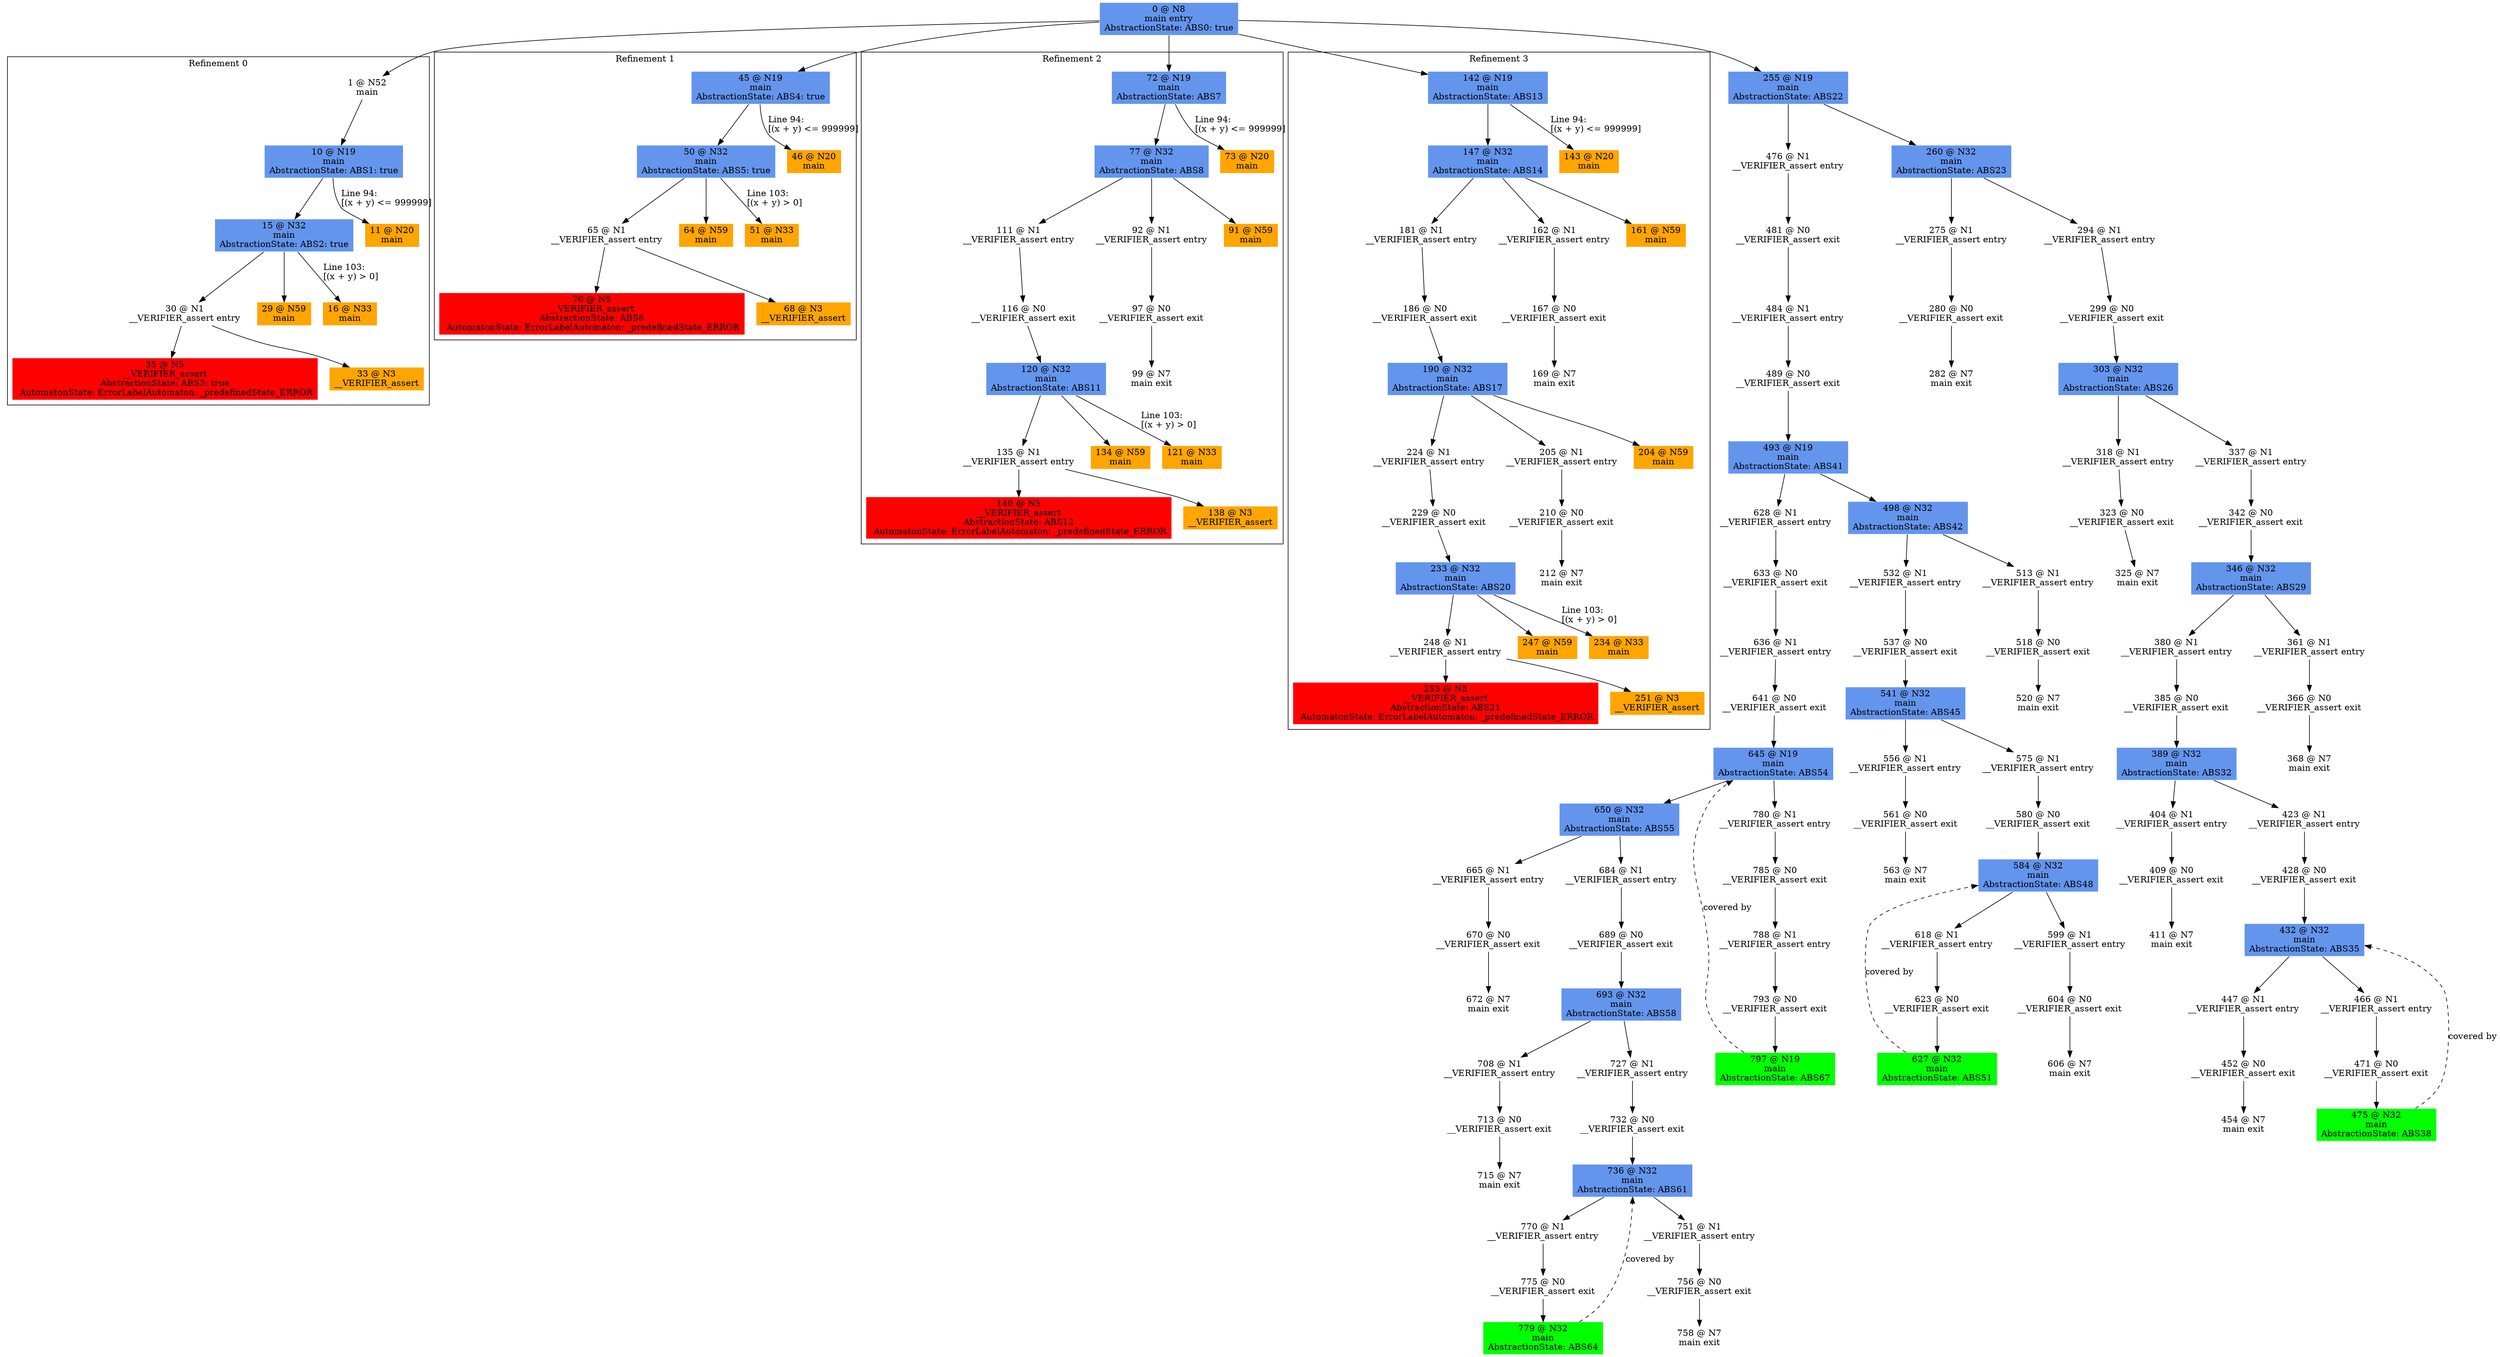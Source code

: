 digraph ARG {
node [style="filled" shape="box" color="white"]
subgraph cluster_0 {
label="Refinement 0"
1 [label="1 @ N52\nmain\n" id="1"]
10 [fillcolor="cornflowerblue" label="10 @ N19\nmain\nAbstractionState: ABS1: true\n" id="10"]
15 [fillcolor="cornflowerblue" label="15 @ N32\nmain\nAbstractionState: ABS2: true\n" id="15"]
30 [label="30 @ N1\n__VERIFIER_assert entry\n" id="30"]
35 [fillcolor="red" label="35 @ N5\n__VERIFIER_assert\nAbstractionState: ABS3: true\n AutomatonState: ErrorLabelAutomaton: _predefinedState_ERROR\n" id="35"]
33 [fillcolor="orange" label="33 @ N3\n__VERIFIER_assert\n" id="33"]
29 [fillcolor="orange" label="29 @ N59\nmain\n" id="29"]
16 [fillcolor="orange" label="16 @ N33\nmain\n" id="16"]
11 [fillcolor="orange" label="11 @ N20\nmain\n" id="11"]
1 -> 10 []
10 -> 11 [label="Line 94: \l[(x + y) <= 999999]\l" id="10 -> 11"]
10 -> 15 []
15 -> 16 [label="Line 103: \l[(x + y) > 0]\l" id="15 -> 16"]
15 -> 29 []
15 -> 30 []
30 -> 33 []
30 -> 35 []
}
0 -> 1
subgraph cluster_1 {
label="Refinement 1"
45 [fillcolor="cornflowerblue" label="45 @ N19\nmain\nAbstractionState: ABS4: true\n" id="45"]
50 [fillcolor="cornflowerblue" label="50 @ N32\nmain\nAbstractionState: ABS5: true\n" id="50"]
65 [label="65 @ N1\n__VERIFIER_assert entry\n" id="65"]
70 [fillcolor="red" label="70 @ N5\n__VERIFIER_assert\nAbstractionState: ABS6\n AutomatonState: ErrorLabelAutomaton: _predefinedState_ERROR\n" id="70"]
68 [fillcolor="orange" label="68 @ N3\n__VERIFIER_assert\n" id="68"]
64 [fillcolor="orange" label="64 @ N59\nmain\n" id="64"]
51 [fillcolor="orange" label="51 @ N33\nmain\n" id="51"]
46 [fillcolor="orange" label="46 @ N20\nmain\n" id="46"]
45 -> 46 [label="Line 94: \l[(x + y) <= 999999]\l" id="45 -> 46"]
45 -> 50 []
50 -> 51 [label="Line 103: \l[(x + y) > 0]\l" id="50 -> 51"]
50 -> 64 []
50 -> 65 []
65 -> 68 []
65 -> 70 []
}
0 -> 45
subgraph cluster_2 {
label="Refinement 2"
72 [fillcolor="cornflowerblue" label="72 @ N19\nmain\nAbstractionState: ABS7\n" id="72"]
77 [fillcolor="cornflowerblue" label="77 @ N32\nmain\nAbstractionState: ABS8\n" id="77"]
111 [label="111 @ N1\n__VERIFIER_assert entry\n" id="111"]
116 [label="116 @ N0\n__VERIFIER_assert exit\n" id="116"]
120 [fillcolor="cornflowerblue" label="120 @ N32\nmain\nAbstractionState: ABS11\n" id="120"]
135 [label="135 @ N1\n__VERIFIER_assert entry\n" id="135"]
140 [fillcolor="red" label="140 @ N5\n__VERIFIER_assert\nAbstractionState: ABS12\n AutomatonState: ErrorLabelAutomaton: _predefinedState_ERROR\n" id="140"]
138 [fillcolor="orange" label="138 @ N3\n__VERIFIER_assert\n" id="138"]
134 [fillcolor="orange" label="134 @ N59\nmain\n" id="134"]
121 [fillcolor="orange" label="121 @ N33\nmain\n" id="121"]
92 [label="92 @ N1\n__VERIFIER_assert entry\n" id="92"]
97 [label="97 @ N0\n__VERIFIER_assert exit\n" id="97"]
99 [label="99 @ N7\nmain exit\n" id="99"]
91 [fillcolor="orange" label="91 @ N59\nmain\n" id="91"]
73 [fillcolor="orange" label="73 @ N20\nmain\n" id="73"]
72 -> 73 [label="Line 94: \l[(x + y) <= 999999]\l" id="72 -> 73"]
72 -> 77 []
77 -> 91 []
77 -> 92 []
77 -> 111 []
111 -> 116 []
116 -> 120 []
120 -> 121 [label="Line 103: \l[(x + y) > 0]\l" id="120 -> 121"]
120 -> 134 []
120 -> 135 []
135 -> 138 []
135 -> 140 []
92 -> 97 []
97 -> 99 []
}
0 -> 72
subgraph cluster_3 {
label="Refinement 3"
142 [fillcolor="cornflowerblue" label="142 @ N19\nmain\nAbstractionState: ABS13\n" id="142"]
147 [fillcolor="cornflowerblue" label="147 @ N32\nmain\nAbstractionState: ABS14\n" id="147"]
181 [label="181 @ N1\n__VERIFIER_assert entry\n" id="181"]
186 [label="186 @ N0\n__VERIFIER_assert exit\n" id="186"]
190 [fillcolor="cornflowerblue" label="190 @ N32\nmain\nAbstractionState: ABS17\n" id="190"]
224 [label="224 @ N1\n__VERIFIER_assert entry\n" id="224"]
229 [label="229 @ N0\n__VERIFIER_assert exit\n" id="229"]
233 [fillcolor="cornflowerblue" label="233 @ N32\nmain\nAbstractionState: ABS20\n" id="233"]
248 [label="248 @ N1\n__VERIFIER_assert entry\n" id="248"]
253 [fillcolor="red" label="253 @ N5\n__VERIFIER_assert\nAbstractionState: ABS21\n AutomatonState: ErrorLabelAutomaton: _predefinedState_ERROR\n" id="253"]
251 [fillcolor="orange" label="251 @ N3\n__VERIFIER_assert\n" id="251"]
247 [fillcolor="orange" label="247 @ N59\nmain\n" id="247"]
234 [fillcolor="orange" label="234 @ N33\nmain\n" id="234"]
205 [label="205 @ N1\n__VERIFIER_assert entry\n" id="205"]
210 [label="210 @ N0\n__VERIFIER_assert exit\n" id="210"]
212 [label="212 @ N7\nmain exit\n" id="212"]
204 [fillcolor="orange" label="204 @ N59\nmain\n" id="204"]
162 [label="162 @ N1\n__VERIFIER_assert entry\n" id="162"]
167 [label="167 @ N0\n__VERIFIER_assert exit\n" id="167"]
169 [label="169 @ N7\nmain exit\n" id="169"]
161 [fillcolor="orange" label="161 @ N59\nmain\n" id="161"]
143 [fillcolor="orange" label="143 @ N20\nmain\n" id="143"]
142 -> 143 [label="Line 94: \l[(x + y) <= 999999]\l" id="142 -> 143"]
142 -> 147 []
147 -> 161 []
147 -> 162 []
147 -> 181 []
181 -> 186 []
186 -> 190 []
190 -> 204 []
190 -> 205 []
190 -> 224 []
224 -> 229 []
229 -> 233 []
233 -> 234 [label="Line 103: \l[(x + y) > 0]\l" id="233 -> 234"]
233 -> 247 []
233 -> 248 []
248 -> 251 []
248 -> 253 []
205 -> 210 []
210 -> 212 []
162 -> 167 []
167 -> 169 []
}
0 -> 142
0 [fillcolor="cornflowerblue" label="0 @ N8\nmain entry\nAbstractionState: ABS0: true\n" id="0"]
255 [fillcolor="cornflowerblue" label="255 @ N19\nmain\nAbstractionState: ABS22\n" id="255"]
476 [label="476 @ N1\n__VERIFIER_assert entry\n" id="476"]
481 [label="481 @ N0\n__VERIFIER_assert exit\n" id="481"]
484 [label="484 @ N1\n__VERIFIER_assert entry\n" id="484"]
489 [label="489 @ N0\n__VERIFIER_assert exit\n" id="489"]
493 [fillcolor="cornflowerblue" label="493 @ N19\nmain\nAbstractionState: ABS41\n" id="493"]
628 [label="628 @ N1\n__VERIFIER_assert entry\n" id="628"]
633 [label="633 @ N0\n__VERIFIER_assert exit\n" id="633"]
636 [label="636 @ N1\n__VERIFIER_assert entry\n" id="636"]
641 [label="641 @ N0\n__VERIFIER_assert exit\n" id="641"]
645 [fillcolor="cornflowerblue" label="645 @ N19\nmain\nAbstractionState: ABS54\n" id="645"]
780 [label="780 @ N1\n__VERIFIER_assert entry\n" id="780"]
785 [label="785 @ N0\n__VERIFIER_assert exit\n" id="785"]
788 [label="788 @ N1\n__VERIFIER_assert entry\n" id="788"]
793 [label="793 @ N0\n__VERIFIER_assert exit\n" id="793"]
797 [fillcolor="green" label="797 @ N19\nmain\nAbstractionState: ABS67\n" id="797"]
650 [fillcolor="cornflowerblue" label="650 @ N32\nmain\nAbstractionState: ABS55\n" id="650"]
684 [label="684 @ N1\n__VERIFIER_assert entry\n" id="684"]
689 [label="689 @ N0\n__VERIFIER_assert exit\n" id="689"]
693 [fillcolor="cornflowerblue" label="693 @ N32\nmain\nAbstractionState: ABS58\n" id="693"]
727 [label="727 @ N1\n__VERIFIER_assert entry\n" id="727"]
732 [label="732 @ N0\n__VERIFIER_assert exit\n" id="732"]
736 [fillcolor="cornflowerblue" label="736 @ N32\nmain\nAbstractionState: ABS61\n" id="736"]
770 [label="770 @ N1\n__VERIFIER_assert entry\n" id="770"]
775 [label="775 @ N0\n__VERIFIER_assert exit\n" id="775"]
779 [fillcolor="green" label="779 @ N32\nmain\nAbstractionState: ABS64\n" id="779"]
751 [label="751 @ N1\n__VERIFIER_assert entry\n" id="751"]
756 [label="756 @ N0\n__VERIFIER_assert exit\n" id="756"]
758 [label="758 @ N7\nmain exit\n" id="758"]
708 [label="708 @ N1\n__VERIFIER_assert entry\n" id="708"]
713 [label="713 @ N0\n__VERIFIER_assert exit\n" id="713"]
715 [label="715 @ N7\nmain exit\n" id="715"]
665 [label="665 @ N1\n__VERIFIER_assert entry\n" id="665"]
670 [label="670 @ N0\n__VERIFIER_assert exit\n" id="670"]
672 [label="672 @ N7\nmain exit\n" id="672"]
498 [fillcolor="cornflowerblue" label="498 @ N32\nmain\nAbstractionState: ABS42\n" id="498"]
532 [label="532 @ N1\n__VERIFIER_assert entry\n" id="532"]
537 [label="537 @ N0\n__VERIFIER_assert exit\n" id="537"]
541 [fillcolor="cornflowerblue" label="541 @ N32\nmain\nAbstractionState: ABS45\n" id="541"]
575 [label="575 @ N1\n__VERIFIER_assert entry\n" id="575"]
580 [label="580 @ N0\n__VERIFIER_assert exit\n" id="580"]
584 [fillcolor="cornflowerblue" label="584 @ N32\nmain\nAbstractionState: ABS48\n" id="584"]
618 [label="618 @ N1\n__VERIFIER_assert entry\n" id="618"]
623 [label="623 @ N0\n__VERIFIER_assert exit\n" id="623"]
627 [fillcolor="green" label="627 @ N32\nmain\nAbstractionState: ABS51\n" id="627"]
599 [label="599 @ N1\n__VERIFIER_assert entry\n" id="599"]
604 [label="604 @ N0\n__VERIFIER_assert exit\n" id="604"]
606 [label="606 @ N7\nmain exit\n" id="606"]
556 [label="556 @ N1\n__VERIFIER_assert entry\n" id="556"]
561 [label="561 @ N0\n__VERIFIER_assert exit\n" id="561"]
563 [label="563 @ N7\nmain exit\n" id="563"]
513 [label="513 @ N1\n__VERIFIER_assert entry\n" id="513"]
518 [label="518 @ N0\n__VERIFIER_assert exit\n" id="518"]
520 [label="520 @ N7\nmain exit\n" id="520"]
260 [fillcolor="cornflowerblue" label="260 @ N32\nmain\nAbstractionState: ABS23\n" id="260"]
294 [label="294 @ N1\n__VERIFIER_assert entry\n" id="294"]
299 [label="299 @ N0\n__VERIFIER_assert exit\n" id="299"]
303 [fillcolor="cornflowerblue" label="303 @ N32\nmain\nAbstractionState: ABS26\n" id="303"]
337 [label="337 @ N1\n__VERIFIER_assert entry\n" id="337"]
342 [label="342 @ N0\n__VERIFIER_assert exit\n" id="342"]
346 [fillcolor="cornflowerblue" label="346 @ N32\nmain\nAbstractionState: ABS29\n" id="346"]
380 [label="380 @ N1\n__VERIFIER_assert entry\n" id="380"]
385 [label="385 @ N0\n__VERIFIER_assert exit\n" id="385"]
389 [fillcolor="cornflowerblue" label="389 @ N32\nmain\nAbstractionState: ABS32\n" id="389"]
423 [label="423 @ N1\n__VERIFIER_assert entry\n" id="423"]
428 [label="428 @ N0\n__VERIFIER_assert exit\n" id="428"]
432 [fillcolor="cornflowerblue" label="432 @ N32\nmain\nAbstractionState: ABS35\n" id="432"]
466 [label="466 @ N1\n__VERIFIER_assert entry\n" id="466"]
471 [label="471 @ N0\n__VERIFIER_assert exit\n" id="471"]
475 [fillcolor="green" label="475 @ N32\nmain\nAbstractionState: ABS38\n" id="475"]
447 [label="447 @ N1\n__VERIFIER_assert entry\n" id="447"]
452 [label="452 @ N0\n__VERIFIER_assert exit\n" id="452"]
454 [label="454 @ N7\nmain exit\n" id="454"]
404 [label="404 @ N1\n__VERIFIER_assert entry\n" id="404"]
409 [label="409 @ N0\n__VERIFIER_assert exit\n" id="409"]
411 [label="411 @ N7\nmain exit\n" id="411"]
361 [label="361 @ N1\n__VERIFIER_assert entry\n" id="361"]
366 [label="366 @ N0\n__VERIFIER_assert exit\n" id="366"]
368 [label="368 @ N7\nmain exit\n" id="368"]
318 [label="318 @ N1\n__VERIFIER_assert entry\n" id="318"]
323 [label="323 @ N0\n__VERIFIER_assert exit\n" id="323"]
325 [label="325 @ N7\nmain exit\n" id="325"]
275 [label="275 @ N1\n__VERIFIER_assert entry\n" id="275"]
280 [label="280 @ N0\n__VERIFIER_assert exit\n" id="280"]
282 [label="282 @ N7\nmain exit\n" id="282"]
0 -> 255 []
255 -> 260 []
255 -> 476 []
476 -> 481 []
481 -> 484 []
484 -> 489 []
489 -> 493 []
493 -> 498 []
493 -> 628 []
628 -> 633 []
633 -> 636 []
636 -> 641 []
641 -> 645 []
797 -> 645 [style="dashed" weight="0" label="covered by"]
645 -> 650 []
645 -> 780 []
780 -> 785 []
785 -> 788 []
788 -> 793 []
793 -> 797 []
650 -> 665 []
650 -> 684 []
684 -> 689 []
689 -> 693 []
693 -> 708 []
693 -> 727 []
727 -> 732 []
732 -> 736 []
779 -> 736 [style="dashed" weight="0" label="covered by"]
736 -> 751 []
736 -> 770 []
770 -> 775 []
775 -> 779 []
751 -> 756 []
756 -> 758 []
708 -> 713 []
713 -> 715 []
665 -> 670 []
670 -> 672 []
498 -> 513 []
498 -> 532 []
532 -> 537 []
537 -> 541 []
541 -> 556 []
541 -> 575 []
575 -> 580 []
580 -> 584 []
627 -> 584 [style="dashed" weight="0" label="covered by"]
584 -> 599 []
584 -> 618 []
618 -> 623 []
623 -> 627 []
599 -> 604 []
604 -> 606 []
556 -> 561 []
561 -> 563 []
513 -> 518 []
518 -> 520 []
260 -> 275 []
260 -> 294 []
294 -> 299 []
299 -> 303 []
303 -> 318 []
303 -> 337 []
337 -> 342 []
342 -> 346 []
346 -> 361 []
346 -> 380 []
380 -> 385 []
385 -> 389 []
389 -> 404 []
389 -> 423 []
423 -> 428 []
428 -> 432 []
475 -> 432 [style="dashed" weight="0" label="covered by"]
432 -> 447 []
432 -> 466 []
466 -> 471 []
471 -> 475 []
447 -> 452 []
452 -> 454 []
404 -> 409 []
409 -> 411 []
361 -> 366 []
366 -> 368 []
318 -> 323 []
323 -> 325 []
275 -> 280 []
280 -> 282 []
}
